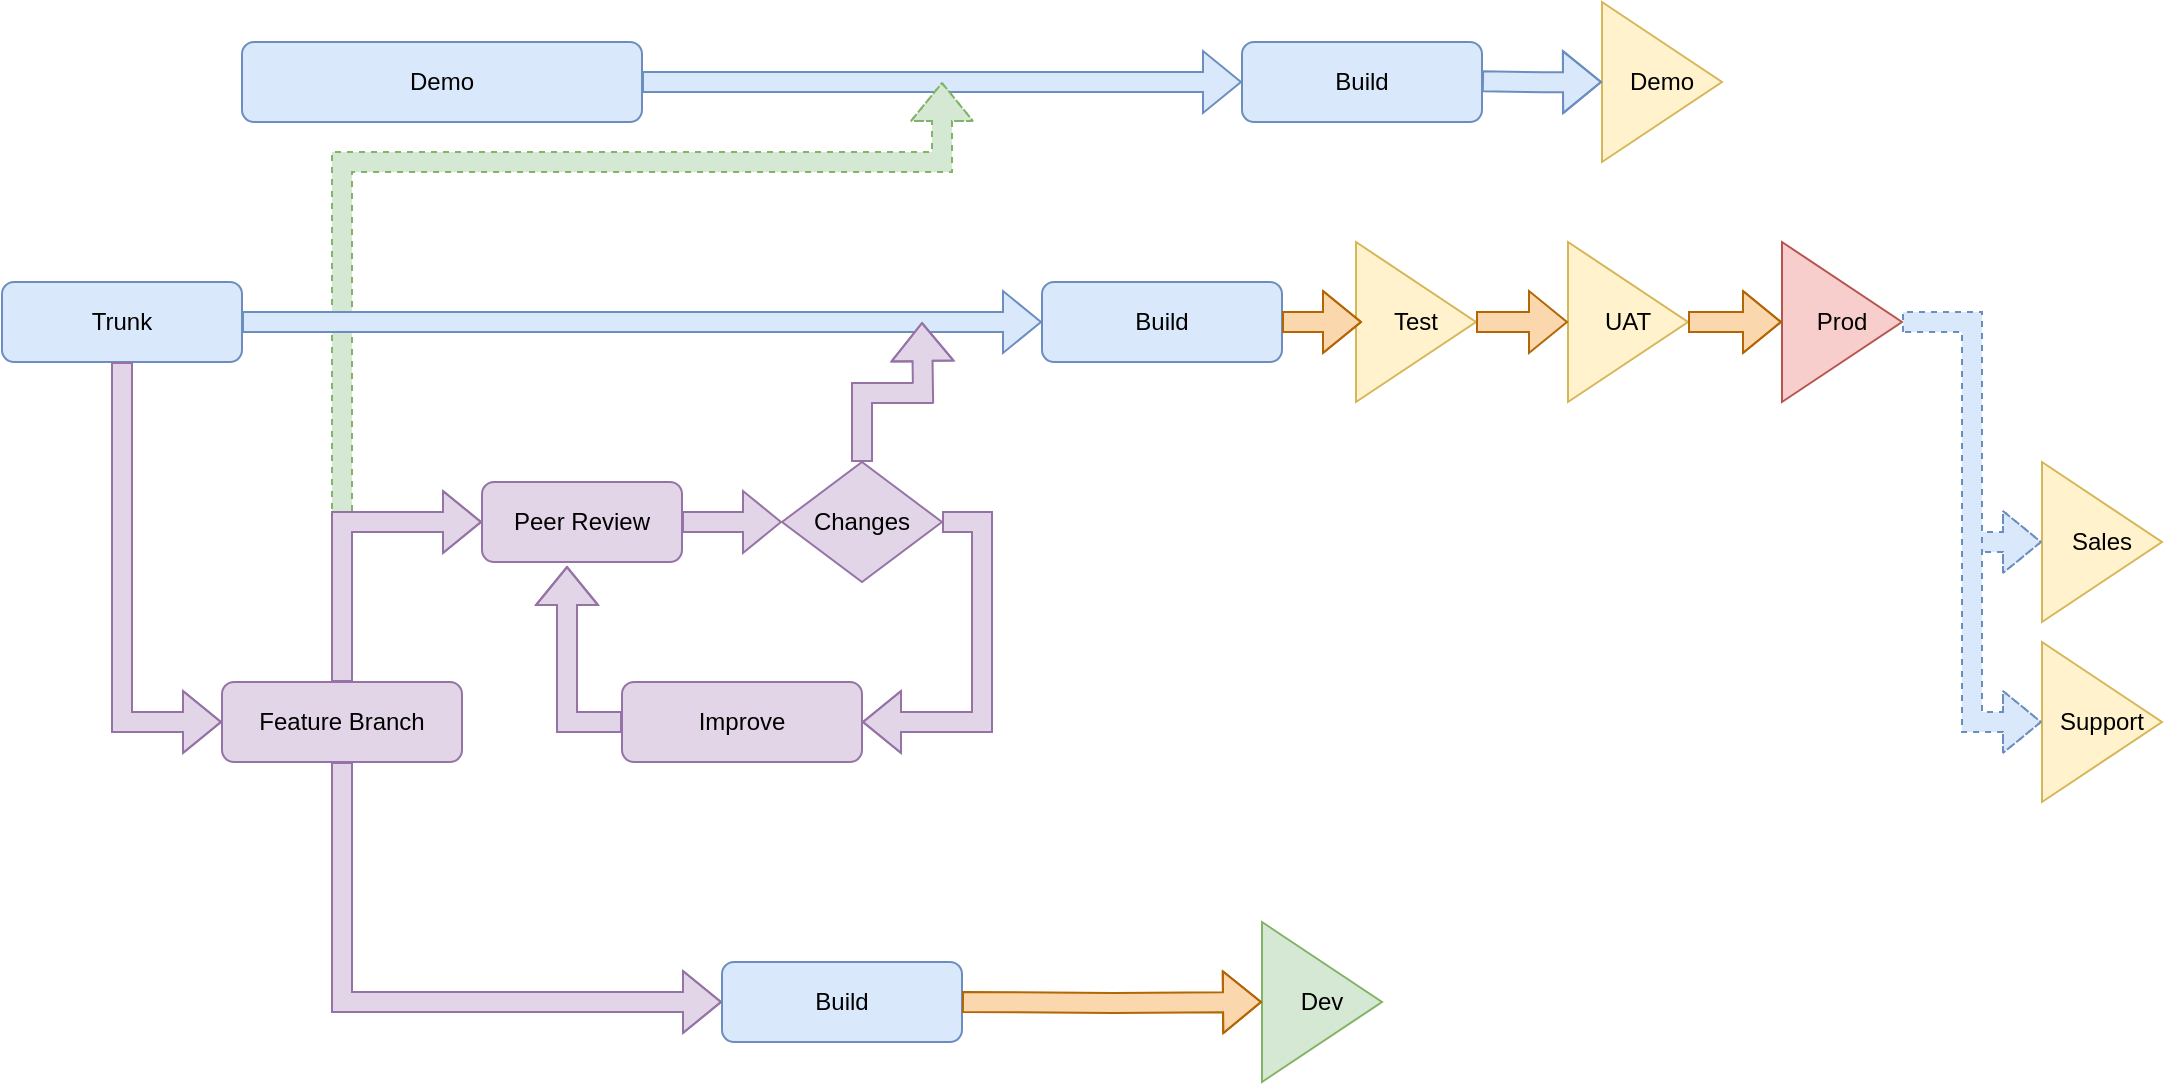 <mxfile version="14.4.3" type="device"><diagram id="C5RBs43oDa-KdzZeNtuy" name="Page-1"><mxGraphModel dx="1185" dy="588" grid="1" gridSize="10" guides="1" tooltips="1" connect="1" arrows="1" fold="1" page="1" pageScale="1" pageWidth="1169" pageHeight="827" math="0" shadow="0"><root><mxCell id="WIyWlLk6GJQsqaUBKTNV-0"/><mxCell id="WIyWlLk6GJQsqaUBKTNV-1" parent="WIyWlLk6GJQsqaUBKTNV-0"/><mxCell id="7SlyyfrQchCiflPEQSFV-36" style="edgeStyle=orthogonalEdgeStyle;rounded=0;orthogonalLoop=1;jettySize=auto;html=1;exitX=1;exitY=0.5;exitDx=0;exitDy=0;strokeWidth=1;shape=flexArrow;entryX=0;entryY=0.5;entryDx=0;entryDy=0;fillColor=#dae8fc;strokeColor=#6c8ebf;" edge="1" parent="WIyWlLk6GJQsqaUBKTNV-1" source="7SlyyfrQchCiflPEQSFV-1" target="7SlyyfrQchCiflPEQSFV-9"><mxGeometry relative="1" as="geometry"><mxPoint x="270" y="490" as="sourcePoint"/><mxPoint x="530" y="610" as="targetPoint"/></mxGeometry></mxCell><mxCell id="7SlyyfrQchCiflPEQSFV-35" style="edgeStyle=orthogonalEdgeStyle;rounded=0;orthogonalLoop=1;jettySize=auto;html=1;strokeWidth=1;shape=flexArrow;dashed=1;fillColor=#d5e8d4;strokeColor=#82b366;" edge="1" parent="WIyWlLk6GJQsqaUBKTNV-1"><mxGeometry relative="1" as="geometry"><mxPoint x="250" y="360" as="sourcePoint"/><mxPoint x="550" y="60" as="targetPoint"/><Array as="points"><mxPoint x="250" y="100"/><mxPoint x="550" y="100"/></Array></mxGeometry></mxCell><mxCell id="7SlyyfrQchCiflPEQSFV-0" value="Feature Branch" style="rounded=1;whiteSpace=wrap;html=1;fontSize=12;glass=0;strokeWidth=1;shadow=0;fillColor=#e1d5e7;strokeColor=#9673a6;" vertex="1" parent="WIyWlLk6GJQsqaUBKTNV-1"><mxGeometry x="190" y="360" width="120" height="40" as="geometry"/></mxCell><mxCell id="7SlyyfrQchCiflPEQSFV-1" value="Demo" style="rounded=1;whiteSpace=wrap;html=1;fontSize=12;glass=0;strokeWidth=1;shadow=0;fillColor=#dae8fc;strokeColor=#6c8ebf;" vertex="1" parent="WIyWlLk6GJQsqaUBKTNV-1"><mxGeometry x="200" y="40" width="200" height="40" as="geometry"/></mxCell><mxCell id="7SlyyfrQchCiflPEQSFV-2" value="Prod" style="triangle;whiteSpace=wrap;html=1;fillColor=#f8cecc;strokeColor=#b85450;" vertex="1" parent="WIyWlLk6GJQsqaUBKTNV-1"><mxGeometry x="970" y="140" width="60" height="80" as="geometry"/></mxCell><mxCell id="7SlyyfrQchCiflPEQSFV-3" value="Sales" style="triangle;whiteSpace=wrap;html=1;fillColor=#fff2cc;strokeColor=#d6b656;" vertex="1" parent="WIyWlLk6GJQsqaUBKTNV-1"><mxGeometry x="1100" y="250" width="60" height="80" as="geometry"/></mxCell><mxCell id="7SlyyfrQchCiflPEQSFV-4" value="Support" style="triangle;whiteSpace=wrap;html=1;fillColor=#fff2cc;strokeColor=#d6b656;" vertex="1" parent="WIyWlLk6GJQsqaUBKTNV-1"><mxGeometry x="1100" y="340" width="60" height="80" as="geometry"/></mxCell><mxCell id="7SlyyfrQchCiflPEQSFV-5" value="Demo" style="triangle;whiteSpace=wrap;html=1;fillColor=#fff2cc;strokeColor=#d6b656;" vertex="1" parent="WIyWlLk6GJQsqaUBKTNV-1"><mxGeometry x="880" y="20" width="60" height="80" as="geometry"/></mxCell><mxCell id="7SlyyfrQchCiflPEQSFV-23" style="edgeStyle=orthogonalEdgeStyle;rounded=0;orthogonalLoop=1;jettySize=auto;html=1;exitX=1;exitY=0.5;exitDx=0;exitDy=0;strokeWidth=1;shape=flexArrow;fillColor=#dae8fc;strokeColor=#6c8ebf;" edge="1" parent="WIyWlLk6GJQsqaUBKTNV-1" source="7SlyyfrQchCiflPEQSFV-6" target="7SlyyfrQchCiflPEQSFV-16"><mxGeometry relative="1" as="geometry"/></mxCell><mxCell id="7SlyyfrQchCiflPEQSFV-6" value="Trunk" style="rounded=1;whiteSpace=wrap;html=1;fontSize=12;glass=0;strokeWidth=1;shadow=0;fillColor=#dae8fc;strokeColor=#6c8ebf;" vertex="1" parent="WIyWlLk6GJQsqaUBKTNV-1"><mxGeometry x="80" y="160" width="120" height="40" as="geometry"/></mxCell><mxCell id="7SlyyfrQchCiflPEQSFV-9" value="Build" style="rounded=1;whiteSpace=wrap;html=1;fontSize=12;glass=0;strokeWidth=1;shadow=0;fillColor=#dae8fc;strokeColor=#6c8ebf;" vertex="1" parent="WIyWlLk6GJQsqaUBKTNV-1"><mxGeometry x="700" y="40" width="120" height="40" as="geometry"/></mxCell><mxCell id="7SlyyfrQchCiflPEQSFV-12" value="Dev" style="triangle;whiteSpace=wrap;html=1;fillColor=#d5e8d4;strokeColor=#82b366;" vertex="1" parent="WIyWlLk6GJQsqaUBKTNV-1"><mxGeometry x="710" y="480" width="60" height="80" as="geometry"/></mxCell><mxCell id="7SlyyfrQchCiflPEQSFV-14" value="Test" style="triangle;whiteSpace=wrap;html=1;fillColor=#fff2cc;strokeColor=#d6b656;" vertex="1" parent="WIyWlLk6GJQsqaUBKTNV-1"><mxGeometry x="757" y="140" width="60" height="80" as="geometry"/></mxCell><mxCell id="7SlyyfrQchCiflPEQSFV-15" value="UAT" style="triangle;whiteSpace=wrap;html=1;fillColor=#fff2cc;strokeColor=#d6b656;" vertex="1" parent="WIyWlLk6GJQsqaUBKTNV-1"><mxGeometry x="863" y="140" width="60" height="80" as="geometry"/></mxCell><mxCell id="7SlyyfrQchCiflPEQSFV-16" value="Build" style="rounded=1;whiteSpace=wrap;html=1;fontSize=12;glass=0;strokeWidth=1;shadow=0;fillColor=#dae8fc;strokeColor=#6c8ebf;" vertex="1" parent="WIyWlLk6GJQsqaUBKTNV-1"><mxGeometry x="600" y="160" width="120" height="40" as="geometry"/></mxCell><mxCell id="7SlyyfrQchCiflPEQSFV-18" value="Peer Review" style="rounded=1;whiteSpace=wrap;html=1;fontSize=12;glass=0;strokeWidth=1;shadow=0;fillColor=#e1d5e7;strokeColor=#9673a6;" vertex="1" parent="WIyWlLk6GJQsqaUBKTNV-1"><mxGeometry x="320" y="260" width="100" height="40" as="geometry"/></mxCell><mxCell id="7SlyyfrQchCiflPEQSFV-19" value="Improve" style="rounded=1;whiteSpace=wrap;html=1;fontSize=12;glass=0;strokeWidth=1;shadow=0;fillColor=#e1d5e7;strokeColor=#9673a6;" vertex="1" parent="WIyWlLk6GJQsqaUBKTNV-1"><mxGeometry x="390" y="360" width="120" height="40" as="geometry"/></mxCell><mxCell id="7SlyyfrQchCiflPEQSFV-20" value="Changes" style="rhombus;whiteSpace=wrap;html=1;fillColor=#e1d5e7;strokeColor=#9673a6;" vertex="1" parent="WIyWlLk6GJQsqaUBKTNV-1"><mxGeometry x="470" y="250" width="80" height="60" as="geometry"/></mxCell><mxCell id="7SlyyfrQchCiflPEQSFV-24" value="Build" style="rounded=1;whiteSpace=wrap;html=1;fontSize=12;glass=0;strokeWidth=1;shadow=0;fillColor=#dae8fc;strokeColor=#6c8ebf;" vertex="1" parent="WIyWlLk6GJQsqaUBKTNV-1"><mxGeometry x="440" y="500" width="120" height="40" as="geometry"/></mxCell><mxCell id="7SlyyfrQchCiflPEQSFV-25" style="edgeStyle=orthogonalEdgeStyle;rounded=0;orthogonalLoop=1;jettySize=auto;html=1;exitX=0.5;exitY=1;exitDx=0;exitDy=0;strokeWidth=1;shape=flexArrow;entryX=0;entryY=0.5;entryDx=0;entryDy=0;fillColor=#e1d5e7;strokeColor=#9673a6;" edge="1" parent="WIyWlLk6GJQsqaUBKTNV-1" source="7SlyyfrQchCiflPEQSFV-0" target="7SlyyfrQchCiflPEQSFV-24"><mxGeometry relative="1" as="geometry"><mxPoint x="80" y="550" as="sourcePoint"/><mxPoint x="380" y="550" as="targetPoint"/></mxGeometry></mxCell><mxCell id="7SlyyfrQchCiflPEQSFV-28" style="edgeStyle=orthogonalEdgeStyle;rounded=0;orthogonalLoop=1;jettySize=auto;html=1;strokeWidth=1;shape=flexArrow;entryX=0;entryY=0.5;entryDx=0;entryDy=0;fillColor=#fad7ac;strokeColor=#b46504;" edge="1" parent="WIyWlLk6GJQsqaUBKTNV-1" target="7SlyyfrQchCiflPEQSFV-12"><mxGeometry relative="1" as="geometry"><mxPoint x="560" y="520" as="sourcePoint"/><mxPoint x="450" y="530" as="targetPoint"/></mxGeometry></mxCell><mxCell id="7SlyyfrQchCiflPEQSFV-29" style="edgeStyle=orthogonalEdgeStyle;rounded=0;orthogonalLoop=1;jettySize=auto;html=1;exitX=1;exitY=0.5;exitDx=0;exitDy=0;strokeWidth=1;shape=flexArrow;entryX=1;entryY=0.5;entryDx=0;entryDy=0;fillColor=#e1d5e7;strokeColor=#9673a6;" edge="1" parent="WIyWlLk6GJQsqaUBKTNV-1" source="7SlyyfrQchCiflPEQSFV-20" target="7SlyyfrQchCiflPEQSFV-19"><mxGeometry relative="1" as="geometry"><mxPoint x="290" y="370" as="sourcePoint"/><mxPoint x="550" y="490" as="targetPoint"/></mxGeometry></mxCell><mxCell id="7SlyyfrQchCiflPEQSFV-30" style="edgeStyle=orthogonalEdgeStyle;rounded=0;orthogonalLoop=1;jettySize=auto;html=1;exitX=0;exitY=0.5;exitDx=0;exitDy=0;strokeWidth=1;shape=flexArrow;entryX=0.425;entryY=1.05;entryDx=0;entryDy=0;entryPerimeter=0;fillColor=#e1d5e7;strokeColor=#9673a6;" edge="1" parent="WIyWlLk6GJQsqaUBKTNV-1" source="7SlyyfrQchCiflPEQSFV-19" target="7SlyyfrQchCiflPEQSFV-18"><mxGeometry relative="1" as="geometry"><mxPoint x="300" y="380" as="sourcePoint"/><mxPoint x="560" y="500" as="targetPoint"/></mxGeometry></mxCell><mxCell id="7SlyyfrQchCiflPEQSFV-31" style="edgeStyle=orthogonalEdgeStyle;rounded=0;orthogonalLoop=1;jettySize=auto;html=1;exitX=0.5;exitY=1;exitDx=0;exitDy=0;strokeWidth=1;shape=flexArrow;entryX=0;entryY=0.5;entryDx=0;entryDy=0;fillColor=#e1d5e7;strokeColor=#9673a6;" edge="1" parent="WIyWlLk6GJQsqaUBKTNV-1" source="7SlyyfrQchCiflPEQSFV-6" target="7SlyyfrQchCiflPEQSFV-0"><mxGeometry relative="1" as="geometry"><mxPoint x="220" y="440" as="sourcePoint"/><mxPoint x="480" y="560" as="targetPoint"/></mxGeometry></mxCell><mxCell id="7SlyyfrQchCiflPEQSFV-32" style="edgeStyle=orthogonalEdgeStyle;rounded=0;orthogonalLoop=1;jettySize=auto;html=1;exitX=0.5;exitY=0;exitDx=0;exitDy=0;strokeWidth=1;shape=flexArrow;entryX=0;entryY=0.5;entryDx=0;entryDy=0;fillColor=#e1d5e7;strokeColor=#9673a6;" edge="1" parent="WIyWlLk6GJQsqaUBKTNV-1" source="7SlyyfrQchCiflPEQSFV-0" target="7SlyyfrQchCiflPEQSFV-18"><mxGeometry relative="1" as="geometry"><mxPoint x="230" y="450" as="sourcePoint"/><mxPoint x="490" y="570" as="targetPoint"/></mxGeometry></mxCell><mxCell id="7SlyyfrQchCiflPEQSFV-33" style="edgeStyle=orthogonalEdgeStyle;rounded=0;orthogonalLoop=1;jettySize=auto;html=1;exitX=0.5;exitY=0;exitDx=0;exitDy=0;strokeWidth=1;shape=flexArrow;fillColor=#e1d5e7;strokeColor=#9673a6;" edge="1" parent="WIyWlLk6GJQsqaUBKTNV-1" source="7SlyyfrQchCiflPEQSFV-20"><mxGeometry relative="1" as="geometry"><mxPoint x="240" y="460" as="sourcePoint"/><mxPoint x="540" y="180" as="targetPoint"/></mxGeometry></mxCell><mxCell id="7SlyyfrQchCiflPEQSFV-34" style="edgeStyle=orthogonalEdgeStyle;rounded=0;orthogonalLoop=1;jettySize=auto;html=1;exitX=1;exitY=0.5;exitDx=0;exitDy=0;strokeWidth=1;shape=flexArrow;fillColor=#e1d5e7;strokeColor=#9673a6;" edge="1" parent="WIyWlLk6GJQsqaUBKTNV-1" source="7SlyyfrQchCiflPEQSFV-18" target="7SlyyfrQchCiflPEQSFV-20"><mxGeometry relative="1" as="geometry"><mxPoint x="250" y="470" as="sourcePoint"/><mxPoint x="510" y="590" as="targetPoint"/></mxGeometry></mxCell><mxCell id="7SlyyfrQchCiflPEQSFV-42" style="edgeStyle=orthogonalEdgeStyle;rounded=0;orthogonalLoop=1;jettySize=auto;html=1;exitX=1;exitY=0.5;exitDx=0;exitDy=0;strokeWidth=1;shape=flexArrow;entryX=0;entryY=0.5;entryDx=0;entryDy=0;fillColor=#dae8fc;strokeColor=#6c8ebf;" edge="1" parent="WIyWlLk6GJQsqaUBKTNV-1" target="7SlyyfrQchCiflPEQSFV-5"><mxGeometry relative="1" as="geometry"><mxPoint x="820" y="59.58" as="sourcePoint"/><mxPoint x="1120" y="59.58" as="targetPoint"/></mxGeometry></mxCell><mxCell id="7SlyyfrQchCiflPEQSFV-43" style="edgeStyle=orthogonalEdgeStyle;rounded=0;orthogonalLoop=1;jettySize=auto;html=1;strokeWidth=1;shape=flexArrow;fillColor=#fad7ac;strokeColor=#b46504;exitX=1;exitY=0.5;exitDx=0;exitDy=0;" edge="1" parent="WIyWlLk6GJQsqaUBKTNV-1" source="7SlyyfrQchCiflPEQSFV-16"><mxGeometry relative="1" as="geometry"><mxPoint x="740" y="180" as="sourcePoint"/><mxPoint x="760" y="180" as="targetPoint"/></mxGeometry></mxCell><mxCell id="7SlyyfrQchCiflPEQSFV-44" style="edgeStyle=orthogonalEdgeStyle;rounded=0;orthogonalLoop=1;jettySize=auto;html=1;exitX=1;exitY=0.5;exitDx=0;exitDy=0;strokeWidth=1;shape=flexArrow;entryX=0;entryY=0.5;entryDx=0;entryDy=0;fillColor=#fad7ac;strokeColor=#b46504;" edge="1" parent="WIyWlLk6GJQsqaUBKTNV-1" source="7SlyyfrQchCiflPEQSFV-14" target="7SlyyfrQchCiflPEQSFV-15"><mxGeometry relative="1" as="geometry"><mxPoint x="840" y="79.58" as="sourcePoint"/><mxPoint x="900" y="80" as="targetPoint"/></mxGeometry></mxCell><mxCell id="7SlyyfrQchCiflPEQSFV-45" style="edgeStyle=orthogonalEdgeStyle;rounded=0;orthogonalLoop=1;jettySize=auto;html=1;exitX=1;exitY=0.5;exitDx=0;exitDy=0;strokeWidth=1;shape=flexArrow;fillColor=#fad7ac;strokeColor=#b46504;" edge="1" parent="WIyWlLk6GJQsqaUBKTNV-1" source="7SlyyfrQchCiflPEQSFV-15"><mxGeometry relative="1" as="geometry"><mxPoint x="850" y="89.58" as="sourcePoint"/><mxPoint x="970" y="180" as="targetPoint"/></mxGeometry></mxCell><mxCell id="7SlyyfrQchCiflPEQSFV-46" style="edgeStyle=orthogonalEdgeStyle;rounded=0;orthogonalLoop=1;jettySize=auto;html=1;exitX=1;exitY=0.5;exitDx=0;exitDy=0;strokeWidth=1;shape=flexArrow;entryX=0;entryY=0.5;entryDx=0;entryDy=0;fillColor=#dae8fc;strokeColor=#6c8ebf;dashed=1;" edge="1" parent="WIyWlLk6GJQsqaUBKTNV-1" source="7SlyyfrQchCiflPEQSFV-2" target="7SlyyfrQchCiflPEQSFV-3"><mxGeometry relative="1" as="geometry"><mxPoint x="860" y="99.58" as="sourcePoint"/><mxPoint x="920" y="100" as="targetPoint"/></mxGeometry></mxCell><mxCell id="7SlyyfrQchCiflPEQSFV-47" style="edgeStyle=orthogonalEdgeStyle;rounded=0;orthogonalLoop=1;jettySize=auto;html=1;exitX=1;exitY=0.5;exitDx=0;exitDy=0;strokeWidth=1;shape=flexArrow;entryX=0;entryY=0.5;entryDx=0;entryDy=0;fillColor=#dae8fc;strokeColor=#6c8ebf;dashed=1;" edge="1" parent="WIyWlLk6GJQsqaUBKTNV-1" source="7SlyyfrQchCiflPEQSFV-2" target="7SlyyfrQchCiflPEQSFV-4"><mxGeometry relative="1" as="geometry"><mxPoint x="870" y="109.58" as="sourcePoint"/><mxPoint x="930" y="110" as="targetPoint"/></mxGeometry></mxCell></root></mxGraphModel></diagram></mxfile>